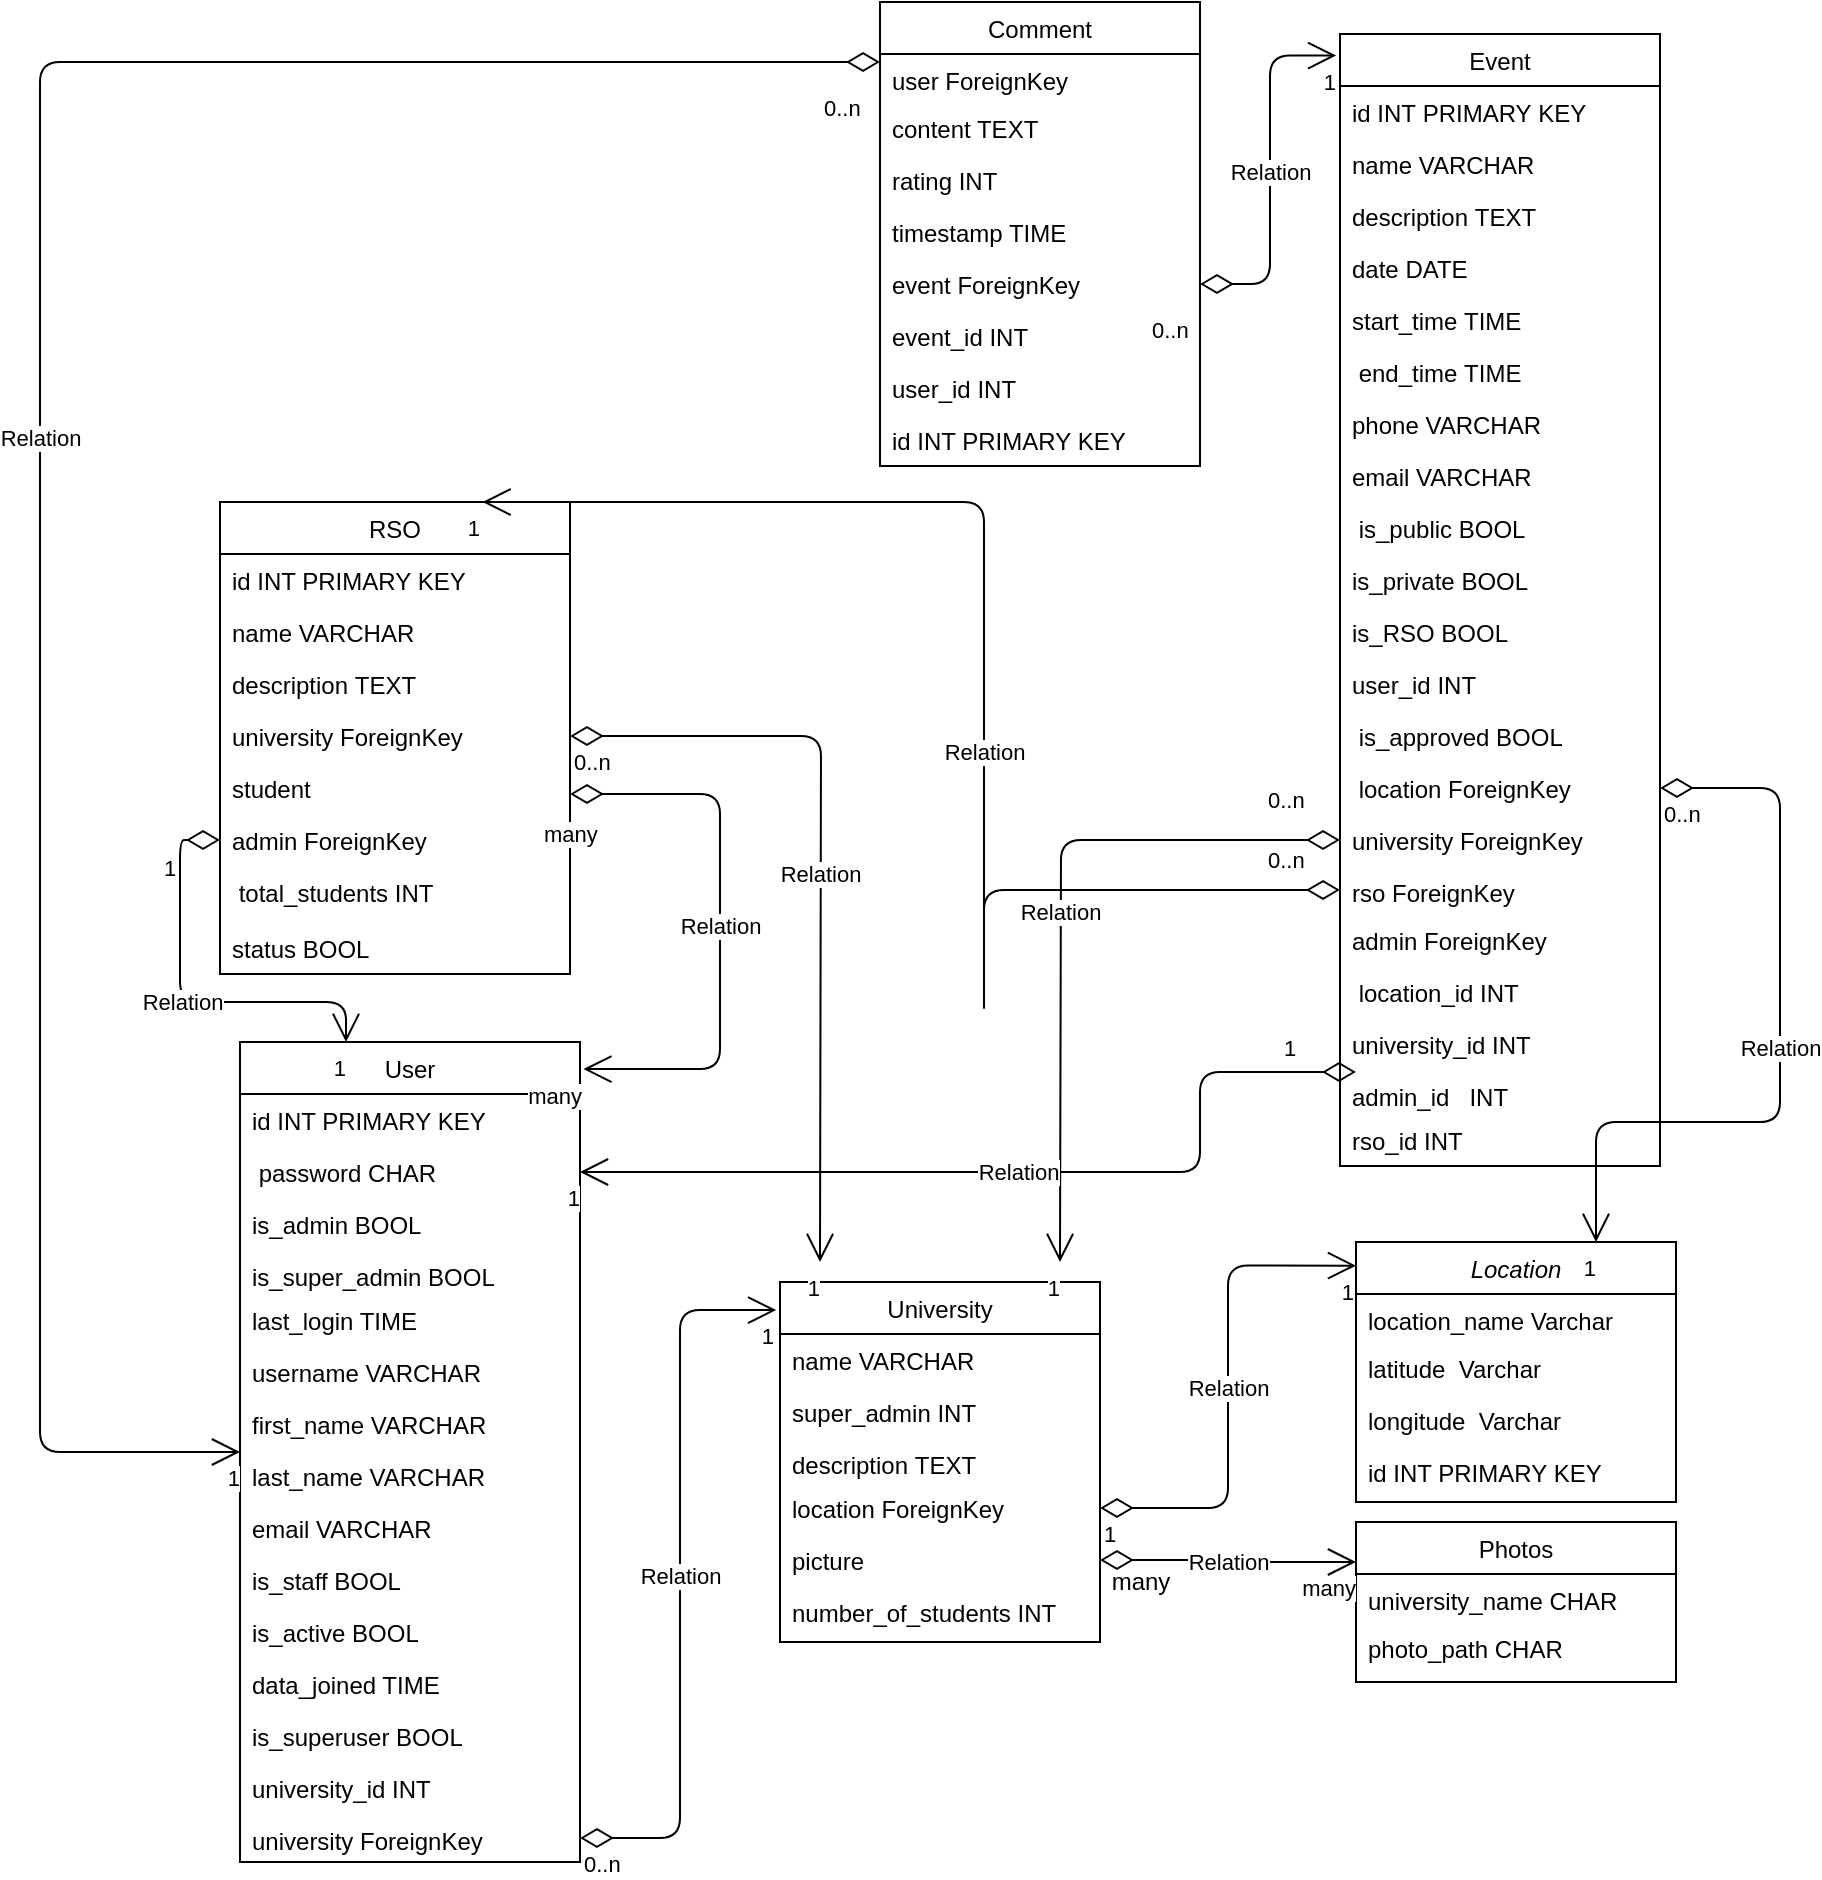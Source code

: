 <mxfile version="14.6.1" type="github">
  <diagram id="C5RBs43oDa-KdzZeNtuy" name="Page-1">
    <mxGraphModel dx="1914" dy="773" grid="1" gridSize="10" guides="1" tooltips="1" connect="1" arrows="1" fold="1" page="1" pageScale="1" pageWidth="827" pageHeight="1169" math="0" shadow="0">
      <root>
        <mxCell id="WIyWlLk6GJQsqaUBKTNV-0" />
        <mxCell id="WIyWlLk6GJQsqaUBKTNV-1" parent="WIyWlLk6GJQsqaUBKTNV-0" />
        <mxCell id="zkfFHV4jXpPFQw0GAbJ--0" value="Location" style="swimlane;fontStyle=2;align=center;verticalAlign=top;childLayout=stackLayout;horizontal=1;startSize=26;horizontalStack=0;resizeParent=1;resizeLast=0;collapsible=1;marginBottom=0;rounded=0;shadow=0;strokeWidth=1;" parent="WIyWlLk6GJQsqaUBKTNV-1" vertex="1">
          <mxGeometry x="608" y="660" width="160" height="130" as="geometry">
            <mxRectangle x="230" y="140" width="160" height="26" as="alternateBounds" />
          </mxGeometry>
        </mxCell>
        <mxCell id="zkfFHV4jXpPFQw0GAbJ--1" value="location_name Varchar" style="text;align=left;verticalAlign=top;spacingLeft=4;spacingRight=4;overflow=hidden;rotatable=0;points=[[0,0.5],[1,0.5]];portConstraint=eastwest;" parent="zkfFHV4jXpPFQw0GAbJ--0" vertex="1">
          <mxGeometry y="26" width="160" height="24" as="geometry" />
        </mxCell>
        <mxCell id="zkfFHV4jXpPFQw0GAbJ--2" value="latitude  Varchar" style="text;align=left;verticalAlign=top;spacingLeft=4;spacingRight=4;overflow=hidden;rotatable=0;points=[[0,0.5],[1,0.5]];portConstraint=eastwest;rounded=0;shadow=0;html=0;" parent="zkfFHV4jXpPFQw0GAbJ--0" vertex="1">
          <mxGeometry y="50" width="160" height="26" as="geometry" />
        </mxCell>
        <mxCell id="zkfFHV4jXpPFQw0GAbJ--3" value="longitude  Varchar" style="text;align=left;verticalAlign=top;spacingLeft=4;spacingRight=4;overflow=hidden;rotatable=0;points=[[0,0.5],[1,0.5]];portConstraint=eastwest;rounded=0;shadow=0;html=0;" parent="zkfFHV4jXpPFQw0GAbJ--0" vertex="1">
          <mxGeometry y="76" width="160" height="26" as="geometry" />
        </mxCell>
        <mxCell id="D5qPZTflFpGkJDpAW6bO-4" value="id INT PRIMARY KEY" style="text;strokeColor=none;fillColor=none;align=left;verticalAlign=top;spacingLeft=4;spacingRight=4;overflow=hidden;rotatable=0;points=[[0,0.5],[1,0.5]];portConstraint=eastwest;" vertex="1" parent="zkfFHV4jXpPFQw0GAbJ--0">
          <mxGeometry y="102" width="160" height="18" as="geometry" />
        </mxCell>
        <mxCell id="zkfFHV4jXpPFQw0GAbJ--6" value="Comment" style="swimlane;fontStyle=0;align=center;verticalAlign=top;childLayout=stackLayout;horizontal=1;startSize=26;horizontalStack=0;resizeParent=1;resizeLast=0;collapsible=1;marginBottom=0;rounded=0;shadow=0;strokeWidth=1;" parent="WIyWlLk6GJQsqaUBKTNV-1" vertex="1">
          <mxGeometry x="370" y="40" width="160" height="232" as="geometry">
            <mxRectangle x="130" y="380" width="160" height="26" as="alternateBounds" />
          </mxGeometry>
        </mxCell>
        <mxCell id="zkfFHV4jXpPFQw0GAbJ--7" value="user ForeignKey" style="text;align=left;verticalAlign=top;spacingLeft=4;spacingRight=4;overflow=hidden;rotatable=0;points=[[0,0.5],[1,0.5]];portConstraint=eastwest;" parent="zkfFHV4jXpPFQw0GAbJ--6" vertex="1">
          <mxGeometry y="26" width="160" height="24" as="geometry" />
        </mxCell>
        <mxCell id="zkfFHV4jXpPFQw0GAbJ--8" value="content TEXT" style="text;align=left;verticalAlign=top;spacingLeft=4;spacingRight=4;overflow=hidden;rotatable=0;points=[[0,0.5],[1,0.5]];portConstraint=eastwest;rounded=0;shadow=0;html=0;" parent="zkfFHV4jXpPFQw0GAbJ--6" vertex="1">
          <mxGeometry y="50" width="160" height="26" as="geometry" />
        </mxCell>
        <mxCell id="zkfFHV4jXpPFQw0GAbJ--11" value="rating INT" style="text;align=left;verticalAlign=top;spacingLeft=4;spacingRight=4;overflow=hidden;rotatable=0;points=[[0,0.5],[1,0.5]];portConstraint=eastwest;" parent="zkfFHV4jXpPFQw0GAbJ--6" vertex="1">
          <mxGeometry y="76" width="160" height="26" as="geometry" />
        </mxCell>
        <mxCell id="HM3rlEf0eVwTgFndGlFB-37" value="timestamp TIME" style="text;strokeColor=none;fillColor=none;align=left;verticalAlign=top;spacingLeft=4;spacingRight=4;overflow=hidden;rotatable=0;points=[[0,0.5],[1,0.5]];portConstraint=eastwest;" parent="zkfFHV4jXpPFQw0GAbJ--6" vertex="1">
          <mxGeometry y="102" width="160" height="26" as="geometry" />
        </mxCell>
        <mxCell id="HM3rlEf0eVwTgFndGlFB-38" value="event ForeignKey" style="text;strokeColor=none;fillColor=none;align=left;verticalAlign=top;spacingLeft=4;spacingRight=4;overflow=hidden;rotatable=0;points=[[0,0.5],[1,0.5]];portConstraint=eastwest;" parent="zkfFHV4jXpPFQw0GAbJ--6" vertex="1">
          <mxGeometry y="128" width="160" height="26" as="geometry" />
        </mxCell>
        <mxCell id="D5qPZTflFpGkJDpAW6bO-6" value="event_id INT" style="text;strokeColor=none;fillColor=none;align=left;verticalAlign=top;spacingLeft=4;spacingRight=4;overflow=hidden;rotatable=0;points=[[0,0.5],[1,0.5]];portConstraint=eastwest;" vertex="1" parent="zkfFHV4jXpPFQw0GAbJ--6">
          <mxGeometry y="154" width="160" height="26" as="geometry" />
        </mxCell>
        <mxCell id="D5qPZTflFpGkJDpAW6bO-7" value="user_id INT" style="text;strokeColor=none;fillColor=none;align=left;verticalAlign=top;spacingLeft=4;spacingRight=4;overflow=hidden;rotatable=0;points=[[0,0.5],[1,0.5]];portConstraint=eastwest;" vertex="1" parent="zkfFHV4jXpPFQw0GAbJ--6">
          <mxGeometry y="180" width="160" height="26" as="geometry" />
        </mxCell>
        <mxCell id="D5qPZTflFpGkJDpAW6bO-8" value="id INT PRIMARY KEY" style="text;strokeColor=none;fillColor=none;align=left;verticalAlign=top;spacingLeft=4;spacingRight=4;overflow=hidden;rotatable=0;points=[[0,0.5],[1,0.5]];portConstraint=eastwest;" vertex="1" parent="zkfFHV4jXpPFQw0GAbJ--6">
          <mxGeometry y="206" width="160" height="26" as="geometry" />
        </mxCell>
        <mxCell id="zkfFHV4jXpPFQw0GAbJ--13" value="Photos" style="swimlane;fontStyle=0;align=center;verticalAlign=top;childLayout=stackLayout;horizontal=1;startSize=26;horizontalStack=0;resizeParent=1;resizeLast=0;collapsible=1;marginBottom=0;rounded=0;shadow=0;strokeWidth=1;" parent="WIyWlLk6GJQsqaUBKTNV-1" vertex="1">
          <mxGeometry x="608" y="800" width="160" height="80" as="geometry">
            <mxRectangle x="290" y="590" width="170" height="26" as="alternateBounds" />
          </mxGeometry>
        </mxCell>
        <mxCell id="zkfFHV4jXpPFQw0GAbJ--14" value="university_name CHAR" style="text;align=left;verticalAlign=top;spacingLeft=4;spacingRight=4;overflow=hidden;rotatable=0;points=[[0,0.5],[1,0.5]];portConstraint=eastwest;" parent="zkfFHV4jXpPFQw0GAbJ--13" vertex="1">
          <mxGeometry y="26" width="160" height="24" as="geometry" />
        </mxCell>
        <mxCell id="HM3rlEf0eVwTgFndGlFB-47" value="photo_path CHAR" style="text;strokeColor=none;fillColor=none;align=left;verticalAlign=top;spacingLeft=4;spacingRight=4;overflow=hidden;rotatable=0;points=[[0,0.5],[1,0.5]];portConstraint=eastwest;" parent="zkfFHV4jXpPFQw0GAbJ--13" vertex="1">
          <mxGeometry y="50" width="160" height="26" as="geometry" />
        </mxCell>
        <mxCell id="zkfFHV4jXpPFQw0GAbJ--17" value="Event" style="swimlane;fontStyle=0;align=center;verticalAlign=top;childLayout=stackLayout;horizontal=1;startSize=26;horizontalStack=0;resizeParent=1;resizeLast=0;collapsible=1;marginBottom=0;rounded=0;shadow=0;strokeWidth=1;" parent="WIyWlLk6GJQsqaUBKTNV-1" vertex="1">
          <mxGeometry x="600" y="56" width="160" height="566" as="geometry">
            <mxRectangle x="508" y="120" width="160" height="26" as="alternateBounds" />
          </mxGeometry>
        </mxCell>
        <mxCell id="zkfFHV4jXpPFQw0GAbJ--19" value="id INT PRIMARY KEY" style="text;align=left;verticalAlign=top;spacingLeft=4;spacingRight=4;overflow=hidden;rotatable=0;points=[[0,0.5],[1,0.5]];portConstraint=eastwest;rounded=0;shadow=0;html=0;" parent="zkfFHV4jXpPFQw0GAbJ--17" vertex="1">
          <mxGeometry y="26" width="160" height="26" as="geometry" />
        </mxCell>
        <mxCell id="zkfFHV4jXpPFQw0GAbJ--20" value="name VARCHAR" style="text;align=left;verticalAlign=top;spacingLeft=4;spacingRight=4;overflow=hidden;rotatable=0;points=[[0,0.5],[1,0.5]];portConstraint=eastwest;rounded=0;shadow=0;html=0;" parent="zkfFHV4jXpPFQw0GAbJ--17" vertex="1">
          <mxGeometry y="52" width="160" height="26" as="geometry" />
        </mxCell>
        <mxCell id="zkfFHV4jXpPFQw0GAbJ--21" value="description TEXT" style="text;align=left;verticalAlign=top;spacingLeft=4;spacingRight=4;overflow=hidden;rotatable=0;points=[[0,0.5],[1,0.5]];portConstraint=eastwest;rounded=0;shadow=0;html=0;" parent="zkfFHV4jXpPFQw0GAbJ--17" vertex="1">
          <mxGeometry y="78" width="160" height="26" as="geometry" />
        </mxCell>
        <mxCell id="zkfFHV4jXpPFQw0GAbJ--22" value="date DATE" style="text;align=left;verticalAlign=top;spacingLeft=4;spacingRight=4;overflow=hidden;rotatable=0;points=[[0,0.5],[1,0.5]];portConstraint=eastwest;rounded=0;shadow=0;html=0;" parent="zkfFHV4jXpPFQw0GAbJ--17" vertex="1">
          <mxGeometry y="104" width="160" height="26" as="geometry" />
        </mxCell>
        <mxCell id="HM3rlEf0eVwTgFndGlFB-17" value="start_time TIME" style="text;strokeColor=none;fillColor=none;align=left;verticalAlign=top;spacingLeft=4;spacingRight=4;overflow=hidden;rotatable=0;points=[[0,0.5],[1,0.5]];portConstraint=eastwest;" parent="zkfFHV4jXpPFQw0GAbJ--17" vertex="1">
          <mxGeometry y="130" width="160" height="26" as="geometry" />
        </mxCell>
        <mxCell id="HM3rlEf0eVwTgFndGlFB-18" value=" end_time TIME" style="text;strokeColor=none;fillColor=none;align=left;verticalAlign=top;spacingLeft=4;spacingRight=4;overflow=hidden;rotatable=0;points=[[0,0.5],[1,0.5]];portConstraint=eastwest;" parent="zkfFHV4jXpPFQw0GAbJ--17" vertex="1">
          <mxGeometry y="156" width="160" height="26" as="geometry" />
        </mxCell>
        <mxCell id="HM3rlEf0eVwTgFndGlFB-19" value="phone VARCHAR" style="text;strokeColor=none;fillColor=none;align=left;verticalAlign=top;spacingLeft=4;spacingRight=4;overflow=hidden;rotatable=0;points=[[0,0.5],[1,0.5]];portConstraint=eastwest;" parent="zkfFHV4jXpPFQw0GAbJ--17" vertex="1">
          <mxGeometry y="182" width="160" height="26" as="geometry" />
        </mxCell>
        <mxCell id="HM3rlEf0eVwTgFndGlFB-20" value="email VARCHAR" style="text;strokeColor=none;fillColor=none;align=left;verticalAlign=top;spacingLeft=4;spacingRight=4;overflow=hidden;rotatable=0;points=[[0,0.5],[1,0.5]];portConstraint=eastwest;" parent="zkfFHV4jXpPFQw0GAbJ--17" vertex="1">
          <mxGeometry y="208" width="160" height="26" as="geometry" />
        </mxCell>
        <mxCell id="HM3rlEf0eVwTgFndGlFB-21" value=" is_public BOOL" style="text;strokeColor=none;fillColor=none;align=left;verticalAlign=top;spacingLeft=4;spacingRight=4;overflow=hidden;rotatable=0;points=[[0,0.5],[1,0.5]];portConstraint=eastwest;" parent="zkfFHV4jXpPFQw0GAbJ--17" vertex="1">
          <mxGeometry y="234" width="160" height="26" as="geometry" />
        </mxCell>
        <mxCell id="HM3rlEf0eVwTgFndGlFB-24" value="is_private BOOL" style="text;strokeColor=none;fillColor=none;align=left;verticalAlign=top;spacingLeft=4;spacingRight=4;overflow=hidden;rotatable=0;points=[[0,0.5],[1,0.5]];portConstraint=eastwest;" parent="zkfFHV4jXpPFQw0GAbJ--17" vertex="1">
          <mxGeometry y="260" width="160" height="26" as="geometry" />
        </mxCell>
        <mxCell id="HM3rlEf0eVwTgFndGlFB-29" value="is_RSO BOOL" style="text;strokeColor=none;fillColor=none;align=left;verticalAlign=top;spacingLeft=4;spacingRight=4;overflow=hidden;rotatable=0;points=[[0,0.5],[1,0.5]];portConstraint=eastwest;" parent="zkfFHV4jXpPFQw0GAbJ--17" vertex="1">
          <mxGeometry y="286" width="160" height="26" as="geometry" />
        </mxCell>
        <mxCell id="HM3rlEf0eVwTgFndGlFB-30" value="user_id INT" style="text;strokeColor=none;fillColor=none;align=left;verticalAlign=top;spacingLeft=4;spacingRight=4;overflow=hidden;rotatable=0;points=[[0,0.5],[1,0.5]];portConstraint=eastwest;" parent="zkfFHV4jXpPFQw0GAbJ--17" vertex="1">
          <mxGeometry y="312" width="160" height="26" as="geometry" />
        </mxCell>
        <mxCell id="HM3rlEf0eVwTgFndGlFB-31" value=" is_approved BOOL" style="text;strokeColor=none;fillColor=none;align=left;verticalAlign=top;spacingLeft=4;spacingRight=4;overflow=hidden;rotatable=0;points=[[0,0.5],[1,0.5]];portConstraint=eastwest;" parent="zkfFHV4jXpPFQw0GAbJ--17" vertex="1">
          <mxGeometry y="338" width="160" height="26" as="geometry" />
        </mxCell>
        <mxCell id="HM3rlEf0eVwTgFndGlFB-32" value=" location ForeignKey" style="text;strokeColor=none;fillColor=none;align=left;verticalAlign=top;spacingLeft=4;spacingRight=4;overflow=hidden;rotatable=0;points=[[0,0.5],[1,0.5]];portConstraint=eastwest;" parent="zkfFHV4jXpPFQw0GAbJ--17" vertex="1">
          <mxGeometry y="364" width="160" height="26" as="geometry" />
        </mxCell>
        <mxCell id="HM3rlEf0eVwTgFndGlFB-33" value="university ForeignKey" style="text;strokeColor=none;fillColor=none;align=left;verticalAlign=top;spacingLeft=4;spacingRight=4;overflow=hidden;rotatable=0;points=[[0,0.5],[1,0.5]];portConstraint=eastwest;" parent="zkfFHV4jXpPFQw0GAbJ--17" vertex="1">
          <mxGeometry y="390" width="160" height="26" as="geometry" />
        </mxCell>
        <mxCell id="HM3rlEf0eVwTgFndGlFB-34" value="rso ForeignKey" style="text;strokeColor=none;fillColor=none;align=left;verticalAlign=top;spacingLeft=4;spacingRight=4;overflow=hidden;rotatable=0;points=[[0,0.5],[1,0.5]];portConstraint=eastwest;" parent="zkfFHV4jXpPFQw0GAbJ--17" vertex="1">
          <mxGeometry y="416" width="160" height="24" as="geometry" />
        </mxCell>
        <mxCell id="HM3rlEf0eVwTgFndGlFB-36" value="admin ForeignKey" style="text;strokeColor=none;fillColor=none;align=left;verticalAlign=top;spacingLeft=4;spacingRight=4;overflow=hidden;rotatable=0;points=[[0,0.5],[1,0.5]];portConstraint=eastwest;" parent="zkfFHV4jXpPFQw0GAbJ--17" vertex="1">
          <mxGeometry y="440" width="160" height="26" as="geometry" />
        </mxCell>
        <mxCell id="D5qPZTflFpGkJDpAW6bO-0" value=" location_id INT" style="text;strokeColor=none;fillColor=none;align=left;verticalAlign=top;spacingLeft=4;spacingRight=4;overflow=hidden;rotatable=0;points=[[0,0.5],[1,0.5]];portConstraint=eastwest;" vertex="1" parent="zkfFHV4jXpPFQw0GAbJ--17">
          <mxGeometry y="466" width="160" height="26" as="geometry" />
        </mxCell>
        <mxCell id="D5qPZTflFpGkJDpAW6bO-1" value="university_id INT" style="text;strokeColor=none;fillColor=none;align=left;verticalAlign=top;spacingLeft=4;spacingRight=4;overflow=hidden;rotatable=0;points=[[0,0.5],[1,0.5]];portConstraint=eastwest;" vertex="1" parent="zkfFHV4jXpPFQw0GAbJ--17">
          <mxGeometry y="492" width="160" height="26" as="geometry" />
        </mxCell>
        <mxCell id="D5qPZTflFpGkJDpAW6bO-2" value="admin_id   INT" style="text;strokeColor=none;fillColor=none;align=left;verticalAlign=top;spacingLeft=4;spacingRight=4;overflow=hidden;rotatable=0;points=[[0,0.5],[1,0.5]];portConstraint=eastwest;" vertex="1" parent="zkfFHV4jXpPFQw0GAbJ--17">
          <mxGeometry y="518" width="160" height="22" as="geometry" />
        </mxCell>
        <mxCell id="D5qPZTflFpGkJDpAW6bO-3" value="rso_id INT" style="text;strokeColor=none;fillColor=none;align=left;verticalAlign=top;spacingLeft=4;spacingRight=4;overflow=hidden;rotatable=0;points=[[0,0.5],[1,0.5]];portConstraint=eastwest;" vertex="1" parent="zkfFHV4jXpPFQw0GAbJ--17">
          <mxGeometry y="540" width="160" height="26" as="geometry" />
        </mxCell>
        <mxCell id="HM3rlEf0eVwTgFndGlFB-8" value="RSO" style="swimlane;fontStyle=0;childLayout=stackLayout;horizontal=1;startSize=26;fillColor=none;horizontalStack=0;resizeParent=1;resizeParentMax=0;resizeLast=0;collapsible=1;marginBottom=0;" parent="WIyWlLk6GJQsqaUBKTNV-1" vertex="1">
          <mxGeometry x="40" y="290" width="175" height="236" as="geometry">
            <mxRectangle x="40" y="140" width="50" height="26" as="alternateBounds" />
          </mxGeometry>
        </mxCell>
        <mxCell id="HM3rlEf0eVwTgFndGlFB-10" value="id INT PRIMARY KEY" style="text;strokeColor=none;fillColor=none;align=left;verticalAlign=top;spacingLeft=4;spacingRight=4;overflow=hidden;rotatable=0;points=[[0,0.5],[1,0.5]];portConstraint=eastwest;" parent="HM3rlEf0eVwTgFndGlFB-8" vertex="1">
          <mxGeometry y="26" width="175" height="26" as="geometry" />
        </mxCell>
        <mxCell id="HM3rlEf0eVwTgFndGlFB-40" value="name VARCHAR" style="text;strokeColor=none;fillColor=none;align=left;verticalAlign=top;spacingLeft=4;spacingRight=4;overflow=hidden;rotatable=0;points=[[0,0.5],[1,0.5]];portConstraint=eastwest;" parent="HM3rlEf0eVwTgFndGlFB-8" vertex="1">
          <mxGeometry y="52" width="175" height="26" as="geometry" />
        </mxCell>
        <mxCell id="HM3rlEf0eVwTgFndGlFB-41" value="description TEXT" style="text;strokeColor=none;fillColor=none;align=left;verticalAlign=top;spacingLeft=4;spacingRight=4;overflow=hidden;rotatable=0;points=[[0,0.5],[1,0.5]];portConstraint=eastwest;" parent="HM3rlEf0eVwTgFndGlFB-8" vertex="1">
          <mxGeometry y="78" width="175" height="26" as="geometry" />
        </mxCell>
        <mxCell id="HM3rlEf0eVwTgFndGlFB-42" value="university ForeignKey" style="text;strokeColor=none;fillColor=none;align=left;verticalAlign=top;spacingLeft=4;spacingRight=4;overflow=hidden;rotatable=0;points=[[0,0.5],[1,0.5]];portConstraint=eastwest;" parent="HM3rlEf0eVwTgFndGlFB-8" vertex="1">
          <mxGeometry y="104" width="175" height="26" as="geometry" />
        </mxCell>
        <mxCell id="HM3rlEf0eVwTgFndGlFB-43" value="student " style="text;strokeColor=none;fillColor=none;align=left;verticalAlign=top;spacingLeft=4;spacingRight=4;overflow=hidden;rotatable=0;points=[[0,0.5],[1,0.5]];portConstraint=eastwest;" parent="HM3rlEf0eVwTgFndGlFB-8" vertex="1">
          <mxGeometry y="130" width="175" height="26" as="geometry" />
        </mxCell>
        <mxCell id="HM3rlEf0eVwTgFndGlFB-44" value="admin ForeignKey" style="text;strokeColor=none;fillColor=none;align=left;verticalAlign=top;spacingLeft=4;spacingRight=4;overflow=hidden;rotatable=0;points=[[0,0.5],[1,0.5]];portConstraint=eastwest;" parent="HM3rlEf0eVwTgFndGlFB-8" vertex="1">
          <mxGeometry y="156" width="175" height="26" as="geometry" />
        </mxCell>
        <mxCell id="HM3rlEf0eVwTgFndGlFB-45" value=" total_students INT" style="text;strokeColor=none;fillColor=none;align=left;verticalAlign=top;spacingLeft=4;spacingRight=4;overflow=hidden;rotatable=0;points=[[0,0.5],[1,0.5]];portConstraint=eastwest;" parent="HM3rlEf0eVwTgFndGlFB-8" vertex="1">
          <mxGeometry y="182" width="175" height="28" as="geometry" />
        </mxCell>
        <mxCell id="HM3rlEf0eVwTgFndGlFB-46" value="status BOOL" style="text;strokeColor=none;fillColor=none;align=left;verticalAlign=top;spacingLeft=4;spacingRight=4;overflow=hidden;rotatable=0;points=[[0,0.5],[1,0.5]];portConstraint=eastwest;" parent="HM3rlEf0eVwTgFndGlFB-8" vertex="1">
          <mxGeometry y="210" width="175" height="26" as="geometry" />
        </mxCell>
        <mxCell id="HM3rlEf0eVwTgFndGlFB-48" value="University" style="swimlane;fontStyle=0;childLayout=stackLayout;horizontal=1;startSize=26;fillColor=none;horizontalStack=0;resizeParent=1;resizeParentMax=0;resizeLast=0;collapsible=1;marginBottom=0;" parent="WIyWlLk6GJQsqaUBKTNV-1" vertex="1">
          <mxGeometry x="320" y="680" width="160" height="180" as="geometry" />
        </mxCell>
        <mxCell id="HM3rlEf0eVwTgFndGlFB-49" value="name VARCHAR" style="text;strokeColor=none;fillColor=none;align=left;verticalAlign=top;spacingLeft=4;spacingRight=4;overflow=hidden;rotatable=0;points=[[0,0.5],[1,0.5]];portConstraint=eastwest;" parent="HM3rlEf0eVwTgFndGlFB-48" vertex="1">
          <mxGeometry y="26" width="160" height="26" as="geometry" />
        </mxCell>
        <mxCell id="HM3rlEf0eVwTgFndGlFB-50" value="super_admin INT" style="text;strokeColor=none;fillColor=none;align=left;verticalAlign=top;spacingLeft=4;spacingRight=4;overflow=hidden;rotatable=0;points=[[0,0.5],[1,0.5]];portConstraint=eastwest;" parent="HM3rlEf0eVwTgFndGlFB-48" vertex="1">
          <mxGeometry y="52" width="160" height="26" as="geometry" />
        </mxCell>
        <mxCell id="HM3rlEf0eVwTgFndGlFB-51" value="description TEXT" style="text;strokeColor=none;fillColor=none;align=left;verticalAlign=top;spacingLeft=4;spacingRight=4;overflow=hidden;rotatable=0;points=[[0,0.5],[1,0.5]];portConstraint=eastwest;" parent="HM3rlEf0eVwTgFndGlFB-48" vertex="1">
          <mxGeometry y="78" width="160" height="22" as="geometry" />
        </mxCell>
        <mxCell id="HM3rlEf0eVwTgFndGlFB-53" value="location ForeignKey" style="text;strokeColor=none;fillColor=none;align=left;verticalAlign=top;spacingLeft=4;spacingRight=4;overflow=hidden;rotatable=0;points=[[0,0.5],[1,0.5]];portConstraint=eastwest;" parent="HM3rlEf0eVwTgFndGlFB-48" vertex="1">
          <mxGeometry y="100" width="160" height="26" as="geometry" />
        </mxCell>
        <mxCell id="HM3rlEf0eVwTgFndGlFB-54" value="picture" style="text;strokeColor=none;fillColor=none;align=left;verticalAlign=top;spacingLeft=4;spacingRight=4;overflow=hidden;rotatable=0;points=[[0,0.5],[1,0.5]];portConstraint=eastwest;" parent="HM3rlEf0eVwTgFndGlFB-48" vertex="1">
          <mxGeometry y="126" width="160" height="26" as="geometry" />
        </mxCell>
        <mxCell id="HM3rlEf0eVwTgFndGlFB-52" value="number_of_students INT" style="text;strokeColor=none;fillColor=none;align=left;verticalAlign=top;spacingLeft=4;spacingRight=4;overflow=hidden;rotatable=0;points=[[0,0.5],[1,0.5]];portConstraint=eastwest;" parent="HM3rlEf0eVwTgFndGlFB-48" vertex="1">
          <mxGeometry y="152" width="160" height="28" as="geometry" />
        </mxCell>
        <mxCell id="HM3rlEf0eVwTgFndGlFB-55" value="Relation" style="endArrow=open;html=1;endSize=12;startArrow=diamondThin;startSize=14;startFill=0;edgeStyle=orthogonalEdgeStyle;exitX=1;exitY=0.5;exitDx=0;exitDy=0;entryX=0;entryY=0.25;entryDx=0;entryDy=0;" parent="WIyWlLk6GJQsqaUBKTNV-1" source="HM3rlEf0eVwTgFndGlFB-54" target="zkfFHV4jXpPFQw0GAbJ--13" edge="1">
          <mxGeometry relative="1" as="geometry">
            <mxPoint x="180" y="860" as="sourcePoint" />
            <mxPoint x="340" y="860" as="targetPoint" />
          </mxGeometry>
        </mxCell>
        <mxCell id="HM3rlEf0eVwTgFndGlFB-57" value="many" style="edgeLabel;resizable=0;html=1;align=right;verticalAlign=top;" parent="HM3rlEf0eVwTgFndGlFB-55" connectable="0" vertex="1">
          <mxGeometry x="1" relative="1" as="geometry" />
        </mxCell>
        <mxCell id="HM3rlEf0eVwTgFndGlFB-58" value="many" style="text;html=1;align=center;verticalAlign=middle;resizable=0;points=[];autosize=1;" parent="WIyWlLk6GJQsqaUBKTNV-1" vertex="1">
          <mxGeometry x="480" y="820" width="40" height="20" as="geometry" />
        </mxCell>
        <mxCell id="HM3rlEf0eVwTgFndGlFB-61" value="Relation" style="endArrow=open;html=1;endSize=12;startArrow=diamondThin;startSize=14;startFill=0;edgeStyle=orthogonalEdgeStyle;exitX=1;exitY=0.5;exitDx=0;exitDy=0;entryX=0;entryY=0.091;entryDx=0;entryDy=0;entryPerimeter=0;" parent="WIyWlLk6GJQsqaUBKTNV-1" source="HM3rlEf0eVwTgFndGlFB-53" target="zkfFHV4jXpPFQw0GAbJ--0" edge="1">
          <mxGeometry relative="1" as="geometry">
            <mxPoint x="180" y="860" as="sourcePoint" />
            <mxPoint x="340" y="860" as="targetPoint" />
          </mxGeometry>
        </mxCell>
        <mxCell id="HM3rlEf0eVwTgFndGlFB-62" value="1" style="edgeLabel;resizable=0;html=1;align=left;verticalAlign=top;" parent="HM3rlEf0eVwTgFndGlFB-61" connectable="0" vertex="1">
          <mxGeometry x="-1" relative="1" as="geometry" />
        </mxCell>
        <mxCell id="HM3rlEf0eVwTgFndGlFB-63" value="1" style="edgeLabel;resizable=0;html=1;align=right;verticalAlign=top;" parent="HM3rlEf0eVwTgFndGlFB-61" connectable="0" vertex="1">
          <mxGeometry x="1" relative="1" as="geometry" />
        </mxCell>
        <mxCell id="HM3rlEf0eVwTgFndGlFB-64" value="User" style="swimlane;fontStyle=0;childLayout=stackLayout;horizontal=1;startSize=26;fillColor=none;horizontalStack=0;resizeParent=1;resizeParentMax=0;resizeLast=0;collapsible=1;marginBottom=0;" parent="WIyWlLk6GJQsqaUBKTNV-1" vertex="1">
          <mxGeometry x="50" y="560" width="170" height="410" as="geometry" />
        </mxCell>
        <mxCell id="BkItz7Lvz-1f1_b_EHlM-0" value="id INT PRIMARY KEY" style="text;strokeColor=none;fillColor=none;align=left;verticalAlign=top;spacingLeft=4;spacingRight=4;overflow=hidden;rotatable=0;points=[[0,0.5],[1,0.5]];portConstraint=eastwest;" parent="HM3rlEf0eVwTgFndGlFB-64" vertex="1">
          <mxGeometry y="26" width="170" height="26" as="geometry" />
        </mxCell>
        <mxCell id="HM3rlEf0eVwTgFndGlFB-65" value=" password CHAR" style="text;strokeColor=none;fillColor=none;align=left;verticalAlign=top;spacingLeft=4;spacingRight=4;overflow=hidden;rotatable=0;points=[[0,0.5],[1,0.5]];portConstraint=eastwest;" parent="HM3rlEf0eVwTgFndGlFB-64" vertex="1">
          <mxGeometry y="52" width="170" height="26" as="geometry" />
        </mxCell>
        <mxCell id="HM3rlEf0eVwTgFndGlFB-66" value="is_admin BOOL" style="text;strokeColor=none;fillColor=none;align=left;verticalAlign=top;spacingLeft=4;spacingRight=4;overflow=hidden;rotatable=0;points=[[0,0.5],[1,0.5]];portConstraint=eastwest;" parent="HM3rlEf0eVwTgFndGlFB-64" vertex="1">
          <mxGeometry y="78" width="170" height="26" as="geometry" />
        </mxCell>
        <mxCell id="HM3rlEf0eVwTgFndGlFB-67" value="is_super_admin BOOL" style="text;strokeColor=none;fillColor=none;align=left;verticalAlign=top;spacingLeft=4;spacingRight=4;overflow=hidden;rotatable=0;points=[[0,0.5],[1,0.5]];portConstraint=eastwest;" parent="HM3rlEf0eVwTgFndGlFB-64" vertex="1">
          <mxGeometry y="104" width="170" height="22" as="geometry" />
        </mxCell>
        <mxCell id="BkItz7Lvz-1f1_b_EHlM-1" value="last_login TIME" style="text;strokeColor=none;fillColor=none;align=left;verticalAlign=top;spacingLeft=4;spacingRight=4;overflow=hidden;rotatable=0;points=[[0,0.5],[1,0.5]];portConstraint=eastwest;" parent="HM3rlEf0eVwTgFndGlFB-64" vertex="1">
          <mxGeometry y="126" width="170" height="26" as="geometry" />
        </mxCell>
        <mxCell id="BkItz7Lvz-1f1_b_EHlM-2" value="username VARCHAR" style="text;strokeColor=none;fillColor=none;align=left;verticalAlign=top;spacingLeft=4;spacingRight=4;overflow=hidden;rotatable=0;points=[[0,0.5],[1,0.5]];portConstraint=eastwest;" parent="HM3rlEf0eVwTgFndGlFB-64" vertex="1">
          <mxGeometry y="152" width="170" height="26" as="geometry" />
        </mxCell>
        <mxCell id="BkItz7Lvz-1f1_b_EHlM-3" value="first_name VARCHAR" style="text;strokeColor=none;fillColor=none;align=left;verticalAlign=top;spacingLeft=4;spacingRight=4;overflow=hidden;rotatable=0;points=[[0,0.5],[1,0.5]];portConstraint=eastwest;" parent="HM3rlEf0eVwTgFndGlFB-64" vertex="1">
          <mxGeometry y="178" width="170" height="26" as="geometry" />
        </mxCell>
        <mxCell id="BkItz7Lvz-1f1_b_EHlM-4" value="last_name VARCHAR" style="text;strokeColor=none;fillColor=none;align=left;verticalAlign=top;spacingLeft=4;spacingRight=4;overflow=hidden;rotatable=0;points=[[0,0.5],[1,0.5]];portConstraint=eastwest;" parent="HM3rlEf0eVwTgFndGlFB-64" vertex="1">
          <mxGeometry y="204" width="170" height="26" as="geometry" />
        </mxCell>
        <mxCell id="BkItz7Lvz-1f1_b_EHlM-5" value="email VARCHAR" style="text;strokeColor=none;fillColor=none;align=left;verticalAlign=top;spacingLeft=4;spacingRight=4;overflow=hidden;rotatable=0;points=[[0,0.5],[1,0.5]];portConstraint=eastwest;" parent="HM3rlEf0eVwTgFndGlFB-64" vertex="1">
          <mxGeometry y="230" width="170" height="26" as="geometry" />
        </mxCell>
        <mxCell id="BkItz7Lvz-1f1_b_EHlM-6" value="is_staff BOOL" style="text;strokeColor=none;fillColor=none;align=left;verticalAlign=top;spacingLeft=4;spacingRight=4;overflow=hidden;rotatable=0;points=[[0,0.5],[1,0.5]];portConstraint=eastwest;" parent="HM3rlEf0eVwTgFndGlFB-64" vertex="1">
          <mxGeometry y="256" width="170" height="26" as="geometry" />
        </mxCell>
        <mxCell id="BkItz7Lvz-1f1_b_EHlM-7" value="is_active BOOL" style="text;strokeColor=none;fillColor=none;align=left;verticalAlign=top;spacingLeft=4;spacingRight=4;overflow=hidden;rotatable=0;points=[[0,0.5],[1,0.5]];portConstraint=eastwest;" parent="HM3rlEf0eVwTgFndGlFB-64" vertex="1">
          <mxGeometry y="282" width="170" height="26" as="geometry" />
        </mxCell>
        <mxCell id="BkItz7Lvz-1f1_b_EHlM-10" value="data_joined TIME" style="text;strokeColor=none;fillColor=none;align=left;verticalAlign=top;spacingLeft=4;spacingRight=4;overflow=hidden;rotatable=0;points=[[0,0.5],[1,0.5]];portConstraint=eastwest;" parent="HM3rlEf0eVwTgFndGlFB-64" vertex="1">
          <mxGeometry y="308" width="170" height="26" as="geometry" />
        </mxCell>
        <mxCell id="BkItz7Lvz-1f1_b_EHlM-9" value="is_superuser BOOL" style="text;strokeColor=none;fillColor=none;align=left;verticalAlign=top;spacingLeft=4;spacingRight=4;overflow=hidden;rotatable=0;points=[[0,0.5],[1,0.5]];portConstraint=eastwest;" parent="HM3rlEf0eVwTgFndGlFB-64" vertex="1">
          <mxGeometry y="334" width="170" height="26" as="geometry" />
        </mxCell>
        <mxCell id="BkItz7Lvz-1f1_b_EHlM-8" value="university_id INT" style="text;strokeColor=none;fillColor=none;align=left;verticalAlign=top;spacingLeft=4;spacingRight=4;overflow=hidden;rotatable=0;points=[[0,0.5],[1,0.5]];portConstraint=eastwest;" parent="HM3rlEf0eVwTgFndGlFB-64" vertex="1">
          <mxGeometry y="360" width="170" height="26" as="geometry" />
        </mxCell>
        <mxCell id="HM3rlEf0eVwTgFndGlFB-68" value="university ForeignKey" style="text;strokeColor=none;fillColor=none;align=left;verticalAlign=top;spacingLeft=4;spacingRight=4;overflow=hidden;rotatable=0;points=[[0,0.5],[1,0.5]];portConstraint=eastwest;" parent="HM3rlEf0eVwTgFndGlFB-64" vertex="1">
          <mxGeometry y="386" width="170" height="24" as="geometry" />
        </mxCell>
        <mxCell id="HM3rlEf0eVwTgFndGlFB-69" value="Relation" style="endArrow=open;html=1;endSize=12;startArrow=diamondThin;startSize=14;startFill=0;edgeStyle=orthogonalEdgeStyle;exitX=1;exitY=0.5;exitDx=0;exitDy=0;entryX=-0.012;entryY=0.078;entryDx=0;entryDy=0;entryPerimeter=0;" parent="WIyWlLk6GJQsqaUBKTNV-1" source="HM3rlEf0eVwTgFndGlFB-68" target="HM3rlEf0eVwTgFndGlFB-48" edge="1">
          <mxGeometry relative="1" as="geometry">
            <mxPoint x="180" y="860" as="sourcePoint" />
            <mxPoint x="340" y="860" as="targetPoint" />
            <Array as="points">
              <mxPoint x="270" y="958" />
              <mxPoint x="270" y="694" />
            </Array>
          </mxGeometry>
        </mxCell>
        <mxCell id="HM3rlEf0eVwTgFndGlFB-70" value="0..n" style="edgeLabel;resizable=0;html=1;align=left;verticalAlign=top;" parent="HM3rlEf0eVwTgFndGlFB-69" connectable="0" vertex="1">
          <mxGeometry x="-1" relative="1" as="geometry" />
        </mxCell>
        <mxCell id="HM3rlEf0eVwTgFndGlFB-71" value="1" style="edgeLabel;resizable=0;html=1;align=right;verticalAlign=top;" parent="HM3rlEf0eVwTgFndGlFB-69" connectable="0" vertex="1">
          <mxGeometry x="1" relative="1" as="geometry" />
        </mxCell>
        <mxCell id="HM3rlEf0eVwTgFndGlFB-72" value="Relation" style="endArrow=open;html=1;endSize=12;startArrow=diamondThin;startSize=14;startFill=0;edgeStyle=orthogonalEdgeStyle;exitX=1;exitY=0.5;exitDx=0;exitDy=0;" parent="WIyWlLk6GJQsqaUBKTNV-1" source="HM3rlEf0eVwTgFndGlFB-42" edge="1">
          <mxGeometry relative="1" as="geometry">
            <mxPoint x="280" y="410" as="sourcePoint" />
            <mxPoint x="340" y="670" as="targetPoint" />
          </mxGeometry>
        </mxCell>
        <mxCell id="HM3rlEf0eVwTgFndGlFB-73" value="0..n" style="edgeLabel;resizable=0;html=1;align=left;verticalAlign=top;" parent="HM3rlEf0eVwTgFndGlFB-72" connectable="0" vertex="1">
          <mxGeometry x="-1" relative="1" as="geometry" />
        </mxCell>
        <mxCell id="HM3rlEf0eVwTgFndGlFB-74" value="1" style="edgeLabel;resizable=0;html=1;align=right;verticalAlign=top;" parent="HM3rlEf0eVwTgFndGlFB-72" connectable="0" vertex="1">
          <mxGeometry x="1" relative="1" as="geometry" />
        </mxCell>
        <mxCell id="HM3rlEf0eVwTgFndGlFB-79" value="Relation" style="endArrow=open;html=1;endSize=12;startArrow=diamondThin;startSize=14;startFill=0;edgeStyle=orthogonalEdgeStyle;exitX=0;exitY=0.5;exitDx=0;exitDy=0;entryX=0.75;entryY=0;entryDx=0;entryDy=0;" parent="WIyWlLk6GJQsqaUBKTNV-1" source="HM3rlEf0eVwTgFndGlFB-34" target="HM3rlEf0eVwTgFndGlFB-8" edge="1">
          <mxGeometry relative="1" as="geometry">
            <mxPoint x="410" y="510" as="sourcePoint" />
            <mxPoint x="570" y="510" as="targetPoint" />
            <Array as="points">
              <mxPoint x="422" y="548" />
              <mxPoint x="422" y="290" />
              <mxPoint x="191" y="290" />
            </Array>
          </mxGeometry>
        </mxCell>
        <mxCell id="HM3rlEf0eVwTgFndGlFB-80" value="0..n" style="edgeLabel;resizable=0;html=1;align=left;verticalAlign=top;" parent="HM3rlEf0eVwTgFndGlFB-79" connectable="0" vertex="1">
          <mxGeometry x="-1" relative="1" as="geometry">
            <mxPoint x="-38" y="-28" as="offset" />
          </mxGeometry>
        </mxCell>
        <mxCell id="HM3rlEf0eVwTgFndGlFB-81" value="1" style="edgeLabel;resizable=0;html=1;align=right;verticalAlign=top;" parent="HM3rlEf0eVwTgFndGlFB-79" connectable="0" vertex="1">
          <mxGeometry x="1" relative="1" as="geometry" />
        </mxCell>
        <mxCell id="HM3rlEf0eVwTgFndGlFB-83" value="Relation" style="endArrow=open;html=1;endSize=12;startArrow=diamondThin;startSize=14;startFill=0;edgeStyle=orthogonalEdgeStyle;exitX=1;exitY=0.5;exitDx=0;exitDy=0;entryX=0.75;entryY=0;entryDx=0;entryDy=0;" parent="WIyWlLk6GJQsqaUBKTNV-1" source="HM3rlEf0eVwTgFndGlFB-32" target="zkfFHV4jXpPFQw0GAbJ--0" edge="1">
          <mxGeometry relative="1" as="geometry">
            <mxPoint x="810" y="480" as="sourcePoint" />
            <mxPoint x="970" y="480" as="targetPoint" />
            <Array as="points">
              <mxPoint x="820" y="433" />
              <mxPoint x="820" y="600" />
              <mxPoint x="728" y="600" />
            </Array>
          </mxGeometry>
        </mxCell>
        <mxCell id="HM3rlEf0eVwTgFndGlFB-84" value="0..n" style="edgeLabel;resizable=0;html=1;align=left;verticalAlign=top;" parent="HM3rlEf0eVwTgFndGlFB-83" connectable="0" vertex="1">
          <mxGeometry x="-1" relative="1" as="geometry" />
        </mxCell>
        <mxCell id="HM3rlEf0eVwTgFndGlFB-85" value="1" style="edgeLabel;resizable=0;html=1;align=right;verticalAlign=top;" parent="HM3rlEf0eVwTgFndGlFB-83" connectable="0" vertex="1">
          <mxGeometry x="1" relative="1" as="geometry" />
        </mxCell>
        <mxCell id="HM3rlEf0eVwTgFndGlFB-86" value="Relation" style="endArrow=open;html=1;endSize=12;startArrow=diamondThin;startSize=14;startFill=0;edgeStyle=orthogonalEdgeStyle;exitX=0;exitY=0.5;exitDx=0;exitDy=0;" parent="WIyWlLk6GJQsqaUBKTNV-1" source="HM3rlEf0eVwTgFndGlFB-33" edge="1">
          <mxGeometry relative="1" as="geometry">
            <mxPoint x="430" y="600" as="sourcePoint" />
            <mxPoint x="460" y="670" as="targetPoint" />
          </mxGeometry>
        </mxCell>
        <mxCell id="HM3rlEf0eVwTgFndGlFB-87" value="0..n" style="edgeLabel;resizable=0;html=1;align=left;verticalAlign=top;" parent="HM3rlEf0eVwTgFndGlFB-86" connectable="0" vertex="1">
          <mxGeometry x="-1" relative="1" as="geometry">
            <mxPoint x="-38" y="-33" as="offset" />
          </mxGeometry>
        </mxCell>
        <mxCell id="HM3rlEf0eVwTgFndGlFB-88" value="1" style="edgeLabel;resizable=0;html=1;align=right;verticalAlign=top;" parent="HM3rlEf0eVwTgFndGlFB-86" connectable="0" vertex="1">
          <mxGeometry x="1" relative="1" as="geometry" />
        </mxCell>
        <mxCell id="HM3rlEf0eVwTgFndGlFB-89" value="Relation" style="endArrow=open;html=1;endSize=12;startArrow=diamondThin;startSize=14;startFill=0;edgeStyle=orthogonalEdgeStyle;exitX=1;exitY=0.5;exitDx=0;exitDy=0;entryX=-0.012;entryY=0.019;entryDx=0;entryDy=0;entryPerimeter=0;" parent="WIyWlLk6GJQsqaUBKTNV-1" source="HM3rlEf0eVwTgFndGlFB-38" target="zkfFHV4jXpPFQw0GAbJ--17" edge="1">
          <mxGeometry relative="1" as="geometry">
            <mxPoint x="621" y="80" as="sourcePoint" />
            <mxPoint x="560" y="-120" as="targetPoint" />
          </mxGeometry>
        </mxCell>
        <mxCell id="HM3rlEf0eVwTgFndGlFB-90" value="0..n" style="edgeLabel;resizable=0;html=1;align=left;verticalAlign=top;" parent="HM3rlEf0eVwTgFndGlFB-89" connectable="0" vertex="1">
          <mxGeometry x="-1" relative="1" as="geometry">
            <mxPoint x="-26" y="10" as="offset" />
          </mxGeometry>
        </mxCell>
        <mxCell id="HM3rlEf0eVwTgFndGlFB-91" value="1" style="edgeLabel;resizable=0;html=1;align=right;verticalAlign=top;" parent="HM3rlEf0eVwTgFndGlFB-89" connectable="0" vertex="1">
          <mxGeometry x="1" relative="1" as="geometry" />
        </mxCell>
        <mxCell id="HM3rlEf0eVwTgFndGlFB-92" value="Relation" style="endArrow=open;html=1;endSize=12;startArrow=diamondThin;startSize=14;startFill=0;edgeStyle=orthogonalEdgeStyle;exitX=0;exitY=0.5;exitDx=0;exitDy=0;" parent="WIyWlLk6GJQsqaUBKTNV-1" source="HM3rlEf0eVwTgFndGlFB-44" edge="1">
          <mxGeometry relative="1" as="geometry">
            <mxPoint x="370" y="660" as="sourcePoint" />
            <mxPoint x="103" y="560" as="targetPoint" />
            <Array as="points">
              <mxPoint x="20" y="459" />
              <mxPoint x="20" y="540" />
              <mxPoint x="103" y="540" />
              <mxPoint x="103" y="560" />
            </Array>
          </mxGeometry>
        </mxCell>
        <mxCell id="HM3rlEf0eVwTgFndGlFB-93" value="1" style="edgeLabel;resizable=0;html=1;align=left;verticalAlign=top;" parent="HM3rlEf0eVwTgFndGlFB-92" connectable="0" vertex="1">
          <mxGeometry x="-1" relative="1" as="geometry">
            <mxPoint x="-30" y="1" as="offset" />
          </mxGeometry>
        </mxCell>
        <mxCell id="HM3rlEf0eVwTgFndGlFB-94" value="1" style="edgeLabel;resizable=0;html=1;align=right;verticalAlign=top;" parent="HM3rlEf0eVwTgFndGlFB-92" connectable="0" vertex="1">
          <mxGeometry x="1" relative="1" as="geometry" />
        </mxCell>
        <mxCell id="HM3rlEf0eVwTgFndGlFB-95" value="Relation" style="endArrow=open;html=1;endSize=12;startArrow=diamondThin;startSize=14;startFill=0;edgeStyle=orthogonalEdgeStyle;exitX=0;exitY=0.5;exitDx=0;exitDy=0;entryX=1;entryY=0.5;entryDx=0;entryDy=0;" parent="WIyWlLk6GJQsqaUBKTNV-1" target="HM3rlEf0eVwTgFndGlFB-65" edge="1">
          <mxGeometry relative="1" as="geometry">
            <mxPoint x="608" y="575" as="sourcePoint" />
            <mxPoint x="220" y="660" as="targetPoint" />
            <Array as="points">
              <mxPoint x="530" y="575" />
              <mxPoint x="530" y="625" />
            </Array>
          </mxGeometry>
        </mxCell>
        <mxCell id="HM3rlEf0eVwTgFndGlFB-96" value="1" style="edgeLabel;resizable=0;html=1;align=left;verticalAlign=top;" parent="HM3rlEf0eVwTgFndGlFB-95" connectable="0" vertex="1">
          <mxGeometry x="-1" relative="1" as="geometry">
            <mxPoint x="-38" y="-25" as="offset" />
          </mxGeometry>
        </mxCell>
        <mxCell id="HM3rlEf0eVwTgFndGlFB-97" value="1" style="edgeLabel;resizable=0;html=1;align=right;verticalAlign=top;" parent="HM3rlEf0eVwTgFndGlFB-95" connectable="0" vertex="1">
          <mxGeometry x="1" relative="1" as="geometry" />
        </mxCell>
        <mxCell id="HM3rlEf0eVwTgFndGlFB-99" value="Relation" style="endArrow=open;html=1;endSize=12;startArrow=diamondThin;startSize=14;startFill=0;edgeStyle=orthogonalEdgeStyle;" parent="WIyWlLk6GJQsqaUBKTNV-1" target="HM3rlEf0eVwTgFndGlFB-64" edge="1" source="zkfFHV4jXpPFQw0GAbJ--7">
          <mxGeometry relative="1" as="geometry">
            <mxPoint x="360" y="130" as="sourcePoint" />
            <mxPoint x="610" y="480" as="targetPoint" />
            <Array as="points">
              <mxPoint x="-50" y="70" />
              <mxPoint x="-50" y="765" />
            </Array>
          </mxGeometry>
        </mxCell>
        <mxCell id="HM3rlEf0eVwTgFndGlFB-100" value="0..n" style="edgeLabel;resizable=0;html=1;align=left;verticalAlign=top;" parent="HM3rlEf0eVwTgFndGlFB-99" connectable="0" vertex="1">
          <mxGeometry x="-1" relative="1" as="geometry">
            <mxPoint x="-30" y="10" as="offset" />
          </mxGeometry>
        </mxCell>
        <mxCell id="HM3rlEf0eVwTgFndGlFB-101" value="1" style="edgeLabel;resizable=0;html=1;align=right;verticalAlign=top;" parent="HM3rlEf0eVwTgFndGlFB-99" connectable="0" vertex="1">
          <mxGeometry x="1" relative="1" as="geometry" />
        </mxCell>
        <mxCell id="HM3rlEf0eVwTgFndGlFB-75" value="Relation" style="endArrow=open;html=1;endSize=12;startArrow=diamondThin;startSize=14;startFill=0;edgeStyle=orthogonalEdgeStyle;entryX=1.01;entryY=0.033;entryDx=0;entryDy=0;entryPerimeter=0;" parent="WIyWlLk6GJQsqaUBKTNV-1" target="HM3rlEf0eVwTgFndGlFB-64" edge="1">
          <mxGeometry relative="1" as="geometry">
            <mxPoint x="215" y="436" as="sourcePoint" />
            <mxPoint x="233.06" y="574.04" as="targetPoint" />
            <Array as="points">
              <mxPoint x="290" y="436" />
              <mxPoint x="290" y="574" />
            </Array>
          </mxGeometry>
        </mxCell>
        <mxCell id="HM3rlEf0eVwTgFndGlFB-76" value="many" style="edgeLabel;resizable=0;html=1;align=left;verticalAlign=top;" parent="HM3rlEf0eVwTgFndGlFB-75" connectable="0" vertex="1">
          <mxGeometry x="-1" relative="1" as="geometry">
            <mxPoint x="-15" y="7" as="offset" />
          </mxGeometry>
        </mxCell>
        <mxCell id="HM3rlEf0eVwTgFndGlFB-77" value="many" style="edgeLabel;resizable=0;html=1;align=right;verticalAlign=top;" parent="HM3rlEf0eVwTgFndGlFB-75" connectable="0" vertex="1">
          <mxGeometry x="1" relative="1" as="geometry" />
        </mxCell>
      </root>
    </mxGraphModel>
  </diagram>
</mxfile>
